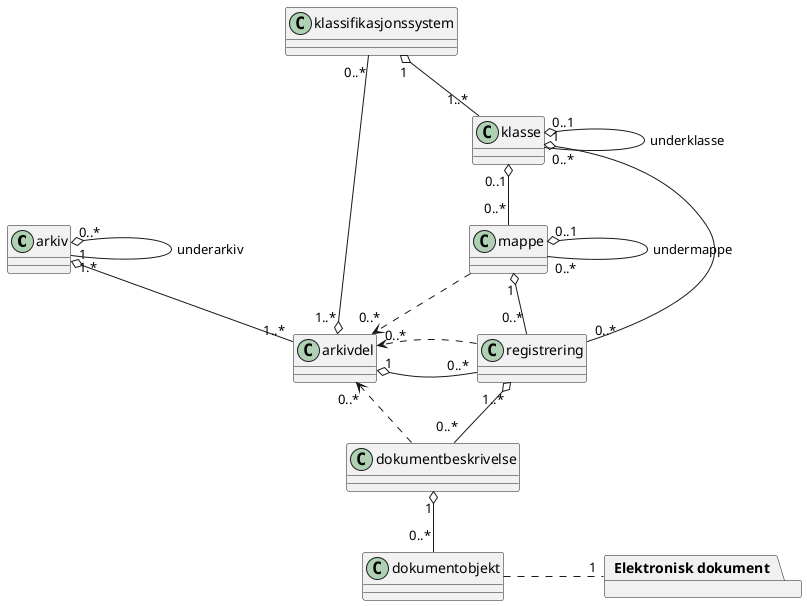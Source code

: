 ' FIXME missing constraints 'enten/eller'
@startuml
scale max 4096 width
skinparam nodesep 100
allowmixing

class arkiv
class arkivdel
class klassifikasjonssystem
class klasse
class mappe
class registrering
class dokumentbeskrivelse
class dokumentobjekt
package "Elektronisk dokument"

arkiv "1" o-- "1..*" arkivdel
arkiv "0..*" o- "1.*" arkiv : underarkiv
klassifikasjonssystem "0..*" -o "1..*" arkivdel
klassifikasjonssystem "1" o-- "1..*" klasse
klasse "0..1" o-- "0..*" mappe
klasse "0..1" o- "0..*" klasse : underklasse
mappe "1" o-- "0..*" registrering
mappe "0..1" o- "0..*" mappe : undermappe
mappe .> "0..*" arkivdel
klasse "1" o- "0..*" registrering
arkivdel "1" o-- "0..*" registrering
registrering "1..*" o-- "0..*" dokumentbeskrivelse
registrering .> "0..*" arkivdel
dokumentbeskrivelse "1" o-- "0..*" dokumentobjekt
dokumentbeskrivelse .> "0..*" arkivdel
dokumentobjekt . "1" "Elektronisk dokument"
@enduml
